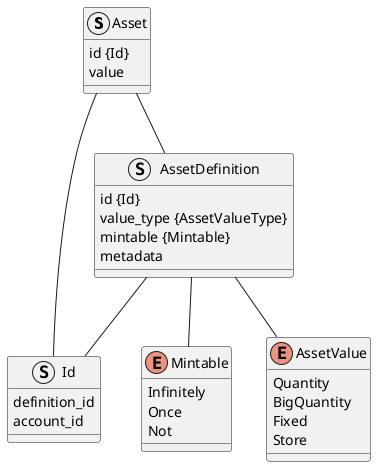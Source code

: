 @startuml
struct Asset
struct AssetDefinition

struct Id {
  definition_id
  account_id
}

enum Mintable {
  Infinitely
  Once
  Not
}

enum AssetValue {
  Quantity
  BigQuantity
  Fixed
  Store
}

Asset -- AssetDefinition
Asset -- Id
AssetDefinition -- Mintable
AssetDefinition -- AssetValue 
AssetDefinition -- Id

Asset : id {Id}
Asset : value

AssetDefinition : id {Id}
AssetDefinition : value_type {AssetValueType}
AssetDefinition : mintable {Mintable}
AssetDefinition : metadata
@enduml
